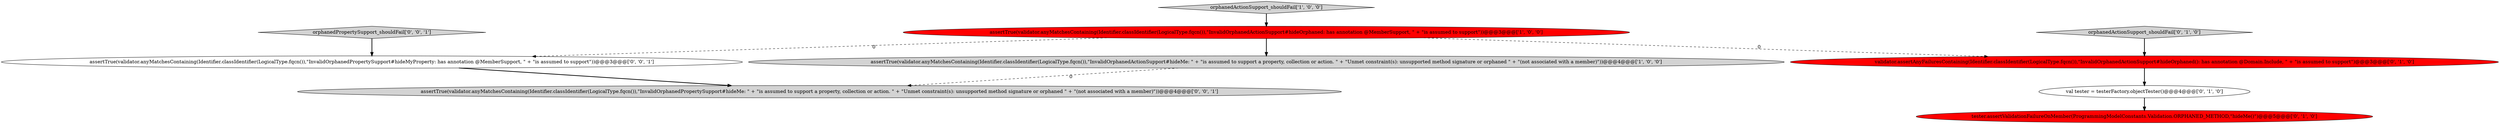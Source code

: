 digraph {
7 [style = filled, label = "orphanedPropertySupport_shouldFail['0', '0', '1']", fillcolor = lightgray, shape = diamond image = "AAA0AAABBB3BBB"];
5 [style = filled, label = "val tester = testerFactory.objectTester()@@@4@@@['0', '1', '0']", fillcolor = white, shape = ellipse image = "AAA0AAABBB2BBB"];
3 [style = filled, label = "orphanedActionSupport_shouldFail['0', '1', '0']", fillcolor = lightgray, shape = diamond image = "AAA0AAABBB2BBB"];
1 [style = filled, label = "assertTrue(validator.anyMatchesContaining(Identifier.classIdentifier(LogicalType.fqcn()),\"InvalidOrphanedActionSupport#hideOrphaned: has annotation @MemberSupport, \" + \"is assumed to support\"))@@@3@@@['1', '0', '0']", fillcolor = red, shape = ellipse image = "AAA1AAABBB1BBB"];
6 [style = filled, label = "tester.assertValidationFailureOnMember(ProgrammingModelConstants.Validation.ORPHANED_METHOD,\"hideMe()\")@@@5@@@['0', '1', '0']", fillcolor = red, shape = ellipse image = "AAA1AAABBB2BBB"];
2 [style = filled, label = "orphanedActionSupport_shouldFail['1', '0', '0']", fillcolor = lightgray, shape = diamond image = "AAA0AAABBB1BBB"];
8 [style = filled, label = "assertTrue(validator.anyMatchesContaining(Identifier.classIdentifier(LogicalType.fqcn()),\"InvalidOrphanedPropertySupport#hideMe: \" + \"is assumed to support a property, collection or action. \" + \"Unmet constraint(s): unsupported method signature or orphaned \" + \"(not associated with a member)\"))@@@4@@@['0', '0', '1']", fillcolor = lightgray, shape = ellipse image = "AAA0AAABBB3BBB"];
0 [style = filled, label = "assertTrue(validator.anyMatchesContaining(Identifier.classIdentifier(LogicalType.fqcn()),\"InvalidOrphanedActionSupport#hideMe: \" + \"is assumed to support a property, collection or action. \" + \"Unmet constraint(s): unsupported method signature or orphaned \" + \"(not associated with a member)\"))@@@4@@@['1', '0', '0']", fillcolor = lightgray, shape = ellipse image = "AAA0AAABBB1BBB"];
4 [style = filled, label = "validator.assertAnyFailuresContaining(Identifier.classIdentifier(LogicalType.fqcn()),\"InvalidOrphanedActionSupport#hideOrphaned(): has annotation @Domain.Include, \" + \"is assumed to support\")@@@3@@@['0', '1', '0']", fillcolor = red, shape = ellipse image = "AAA1AAABBB2BBB"];
9 [style = filled, label = "assertTrue(validator.anyMatchesContaining(Identifier.classIdentifier(LogicalType.fqcn()),\"InvalidOrphanedPropertySupport#hideMyProperty: has annotation @MemberSupport, \" + \"is assumed to support\"))@@@3@@@['0', '0', '1']", fillcolor = white, shape = ellipse image = "AAA0AAABBB3BBB"];
7->9 [style = bold, label=""];
1->4 [style = dashed, label="0"];
0->8 [style = dashed, label="0"];
1->9 [style = dashed, label="0"];
1->0 [style = bold, label=""];
5->6 [style = bold, label=""];
9->8 [style = bold, label=""];
3->4 [style = bold, label=""];
4->5 [style = bold, label=""];
2->1 [style = bold, label=""];
}
